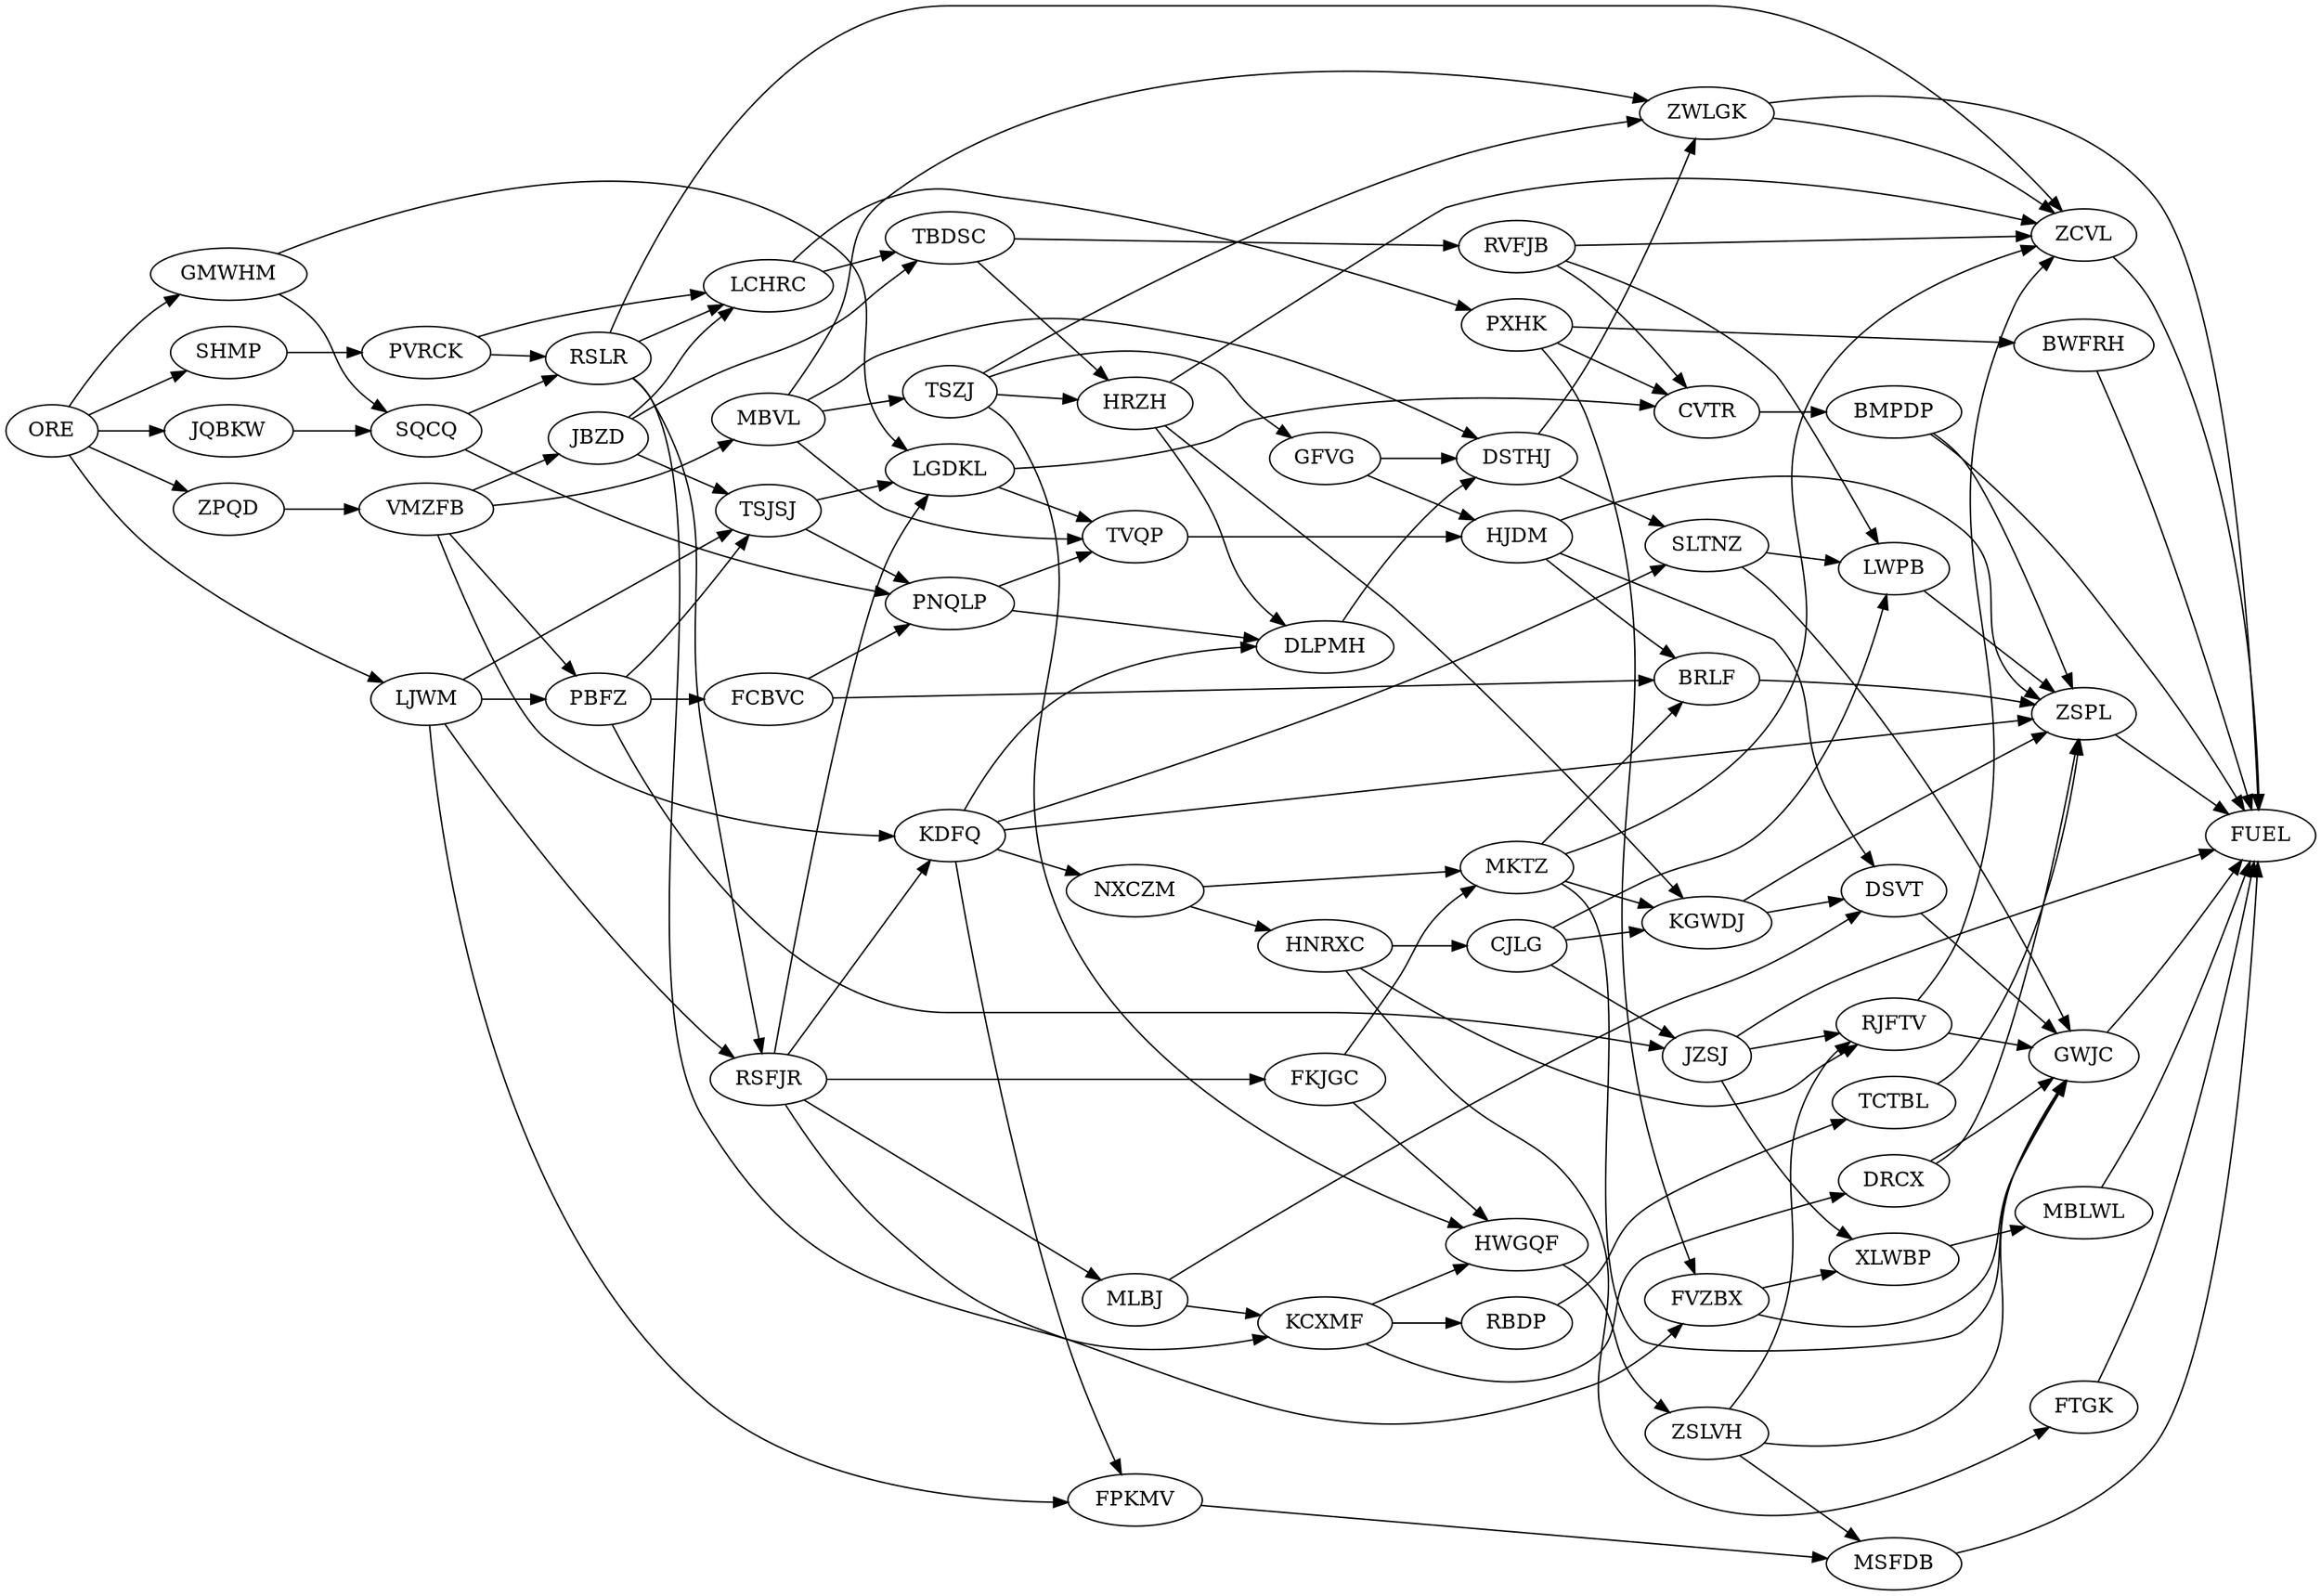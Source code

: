 digraph {
 rankdir="LR"; 
 "BMPDP" -> "FUEL"; 
 "BMPDP" -> "ZSPL"; 
 "BRLF" -> "ZSPL"; 
 "BWFRH" -> "FUEL"; 
 "CJLG" -> "JZSJ"; 
 "CJLG" -> "KGWDJ"; 
 "CJLG" -> "LWPB"; 
 "CVTR" -> "BMPDP"; 
 "DLPMH" -> "DSTHJ"; 
 "DRCX" -> "GWJC"; 
 "DRCX" -> "ZSPL"; 
 "DSTHJ" -> "SLTNZ"; 
 "DSTHJ" -> "ZWLGK"; 
 "DSVT" -> "GWJC"; 
 "FCBVC" -> "BRLF"; 
 "FCBVC" -> "PNQLP"; 
 "FKJGC" -> "HWGQF"; 
 "FKJGC" -> "MKTZ"; 
 "FPKMV" -> "MSFDB"; 
 "FTGK" -> "FUEL"; 
 "FVZBX" -> "GWJC"; 
 "FVZBX" -> "XLWBP"; 
 "GFVG" -> "DSTHJ"; 
 "GFVG" -> "HJDM"; 
 "GMWHM" -> "LGDKL"; 
 "GMWHM" -> "SQCQ"; 
 "GWJC" -> "FUEL"; 
 "HJDM" -> "BRLF"; 
 "HJDM" -> "DSVT"; 
 "HJDM" -> "ZSPL"; 
 "HNRXC" -> "CJLG"; 
 "HNRXC" -> "FTGK"; 
 "HNRXC" -> "RJFTV"; 
 "HRZH" -> "DLPMH"; 
 "HRZH" -> "KGWDJ"; 
 "HRZH" -> "ZCVL"; 
 "HWGQF" -> "ZSLVH"; 
 "JBZD" -> "LCHRC"; 
 "JBZD" -> "TBDSC"; 
 "JBZD" -> "TSJSJ"; 
 "JQBKW" -> "SQCQ"; 
 "JZSJ" -> "FUEL"; 
 "JZSJ" -> "RJFTV"; 
 "JZSJ" -> "XLWBP"; 
 "KCXMF" -> "DRCX"; 
 "KCXMF" -> "HWGQF"; 
 "KCXMF" -> "RBDP"; 
 "KDFQ" -> "DLPMH"; 
 "KDFQ" -> "FPKMV"; 
 "KDFQ" -> "NXCZM"; 
 "KDFQ" -> "SLTNZ"; 
 "KDFQ" -> "ZSPL"; 
 "KGWDJ" -> "DSVT"; 
 "KGWDJ" -> "ZSPL"; 
 "LCHRC" -> "PXHK"; 
 "LCHRC" -> "TBDSC"; 
 "LGDKL" -> "CVTR"; 
 "LGDKL" -> "TVQP"; 
 "LJWM" -> "FPKMV"; 
 "LJWM" -> "PBFZ"; 
 "LJWM" -> "RSFJR"; 
 "LJWM" -> "TSJSJ"; 
 "LWPB" -> "ZSPL"; 
 "MBLWL" -> "FUEL"; 
 "MBVL" -> "DSTHJ"; 
 "MBVL" -> "TSZJ"; 
 "MBVL" -> "TVQP"; 
 "MBVL" -> "ZWLGK"; 
 "MKTZ" -> "BRLF"; 
 "MKTZ" -> "GWJC"; 
 "MKTZ" -> "KGWDJ"; 
 "MKTZ" -> "ZCVL"; 
 "MLBJ" -> "DSVT"; 
 "MLBJ" -> "KCXMF"; 
 "MSFDB" -> "FUEL"; 
 "NXCZM" -> "HNRXC"; 
 "NXCZM" -> "MKTZ"; 
 "ORE" -> "GMWHM"; 
 "ORE" -> "JQBKW"; 
 "ORE" -> "LJWM"; 
 "ORE" -> "SHMP"; 
 "ORE" -> "ZPQD"; 
 "PBFZ" -> "FCBVC"; 
 "PBFZ" -> "JZSJ"; 
 "PBFZ" -> "TSJSJ"; 
 "PNQLP" -> "DLPMH"; 
 "PNQLP" -> "TVQP"; 
 "PVRCK" -> "LCHRC"; 
 "PVRCK" -> "RSLR"; 
 "PXHK" -> "BWFRH"; 
 "PXHK" -> "CVTR"; 
 "PXHK" -> "FVZBX"; 
 "RBDP" -> "TCTBL"; 
 "RJFTV" -> "GWJC"; 
 "RJFTV" -> "ZCVL"; 
 "RSFJR" -> "FKJGC"; 
 "RSFJR" -> "FVZBX"; 
 "RSFJR" -> "KDFQ"; 
 "RSFJR" -> "LGDKL"; 
 "RSFJR" -> "MLBJ"; 
 "RSLR" -> "KCXMF"; 
 "RSLR" -> "LCHRC"; 
 "RSLR" -> "RSFJR"; 
 "RSLR" -> "ZCVL"; 
 "RVFJB" -> "CVTR"; 
 "RVFJB" -> "LWPB"; 
 "RVFJB" -> "ZCVL"; 
 "SHMP" -> "PVRCK"; 
 "SLTNZ" -> "GWJC"; 
 "SLTNZ" -> "LWPB"; 
 "SQCQ" -> "PNQLP"; 
 "SQCQ" -> "RSLR"; 
 "TBDSC" -> "HRZH"; 
 "TBDSC" -> "RVFJB"; 
 "TCTBL" -> "ZSPL"; 
 "TSJSJ" -> "LGDKL"; 
 "TSJSJ" -> "PNQLP"; 
 "TSZJ" -> "GFVG"; 
 "TSZJ" -> "HRZH"; 
 "TSZJ" -> "HWGQF"; 
 "TSZJ" -> "ZWLGK"; 
 "TVQP" -> "HJDM"; 
 "VMZFB" -> "JBZD"; 
 "VMZFB" -> "KDFQ"; 
 "VMZFB" -> "MBVL"; 
 "VMZFB" -> "PBFZ"; 
 "XLWBP" -> "MBLWL"; 
 "ZCVL" -> "FUEL"; 
 "ZPQD" -> "VMZFB"; 
 "ZSLVH" -> "GWJC"; 
 "ZSLVH" -> "MSFDB"; 
 "ZSLVH" -> "RJFTV"; 
 "ZSPL" -> "FUEL"; 
 "ZWLGK" -> "FUEL"; 
 "ZWLGK" -> "ZCVL"; 
}
